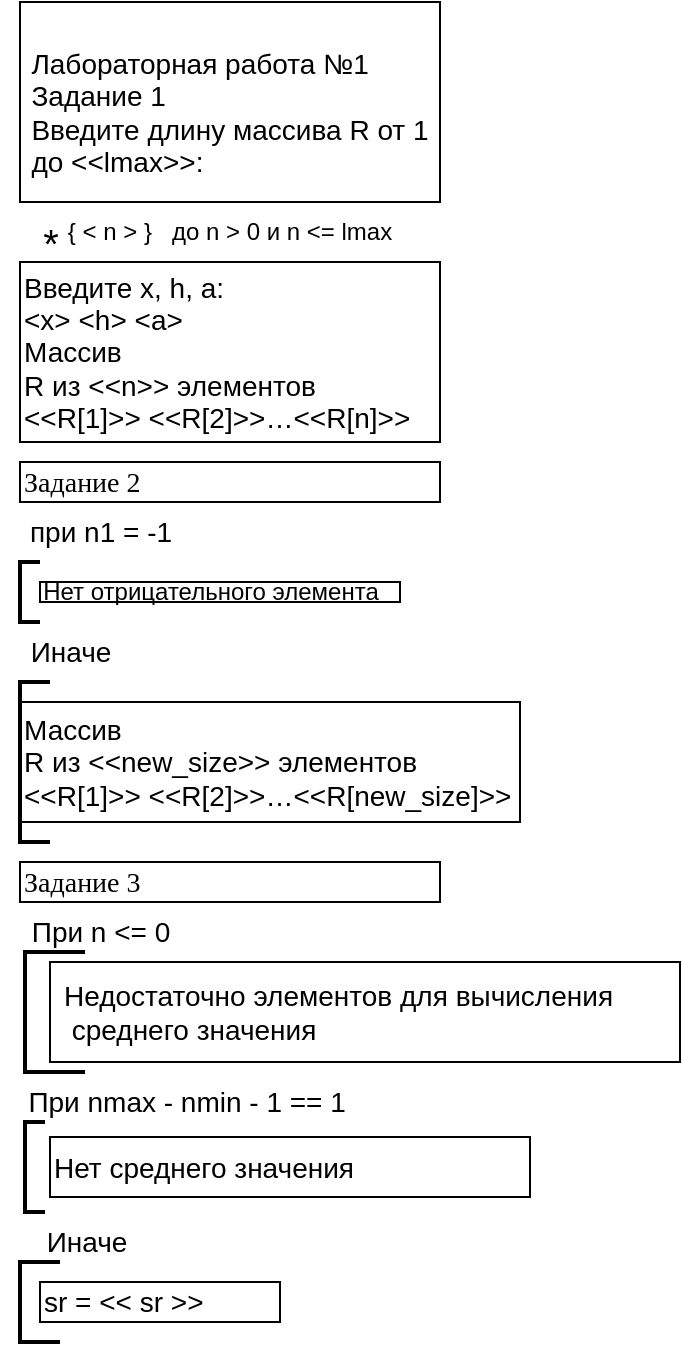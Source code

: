 <mxfile version="24.7.14">
  <diagram name="Страница — 1" id="dUu_zaPNXrHZlKWHduf2">
    <mxGraphModel dx="1050" dy="522" grid="1" gridSize="10" guides="1" tooltips="1" connect="1" arrows="1" fold="1" page="1" pageScale="1" pageWidth="827" pageHeight="1169" math="0" shadow="0">
      <root>
        <mxCell id="0" />
        <mxCell id="1" parent="0" />
        <mxCell id="Vo5U7oYjeB9SJfok_fx1-28" value="" style="rounded=0;whiteSpace=wrap;html=1;" vertex="1" parent="1">
          <mxGeometry x="95" y="500" width="315" height="50" as="geometry" />
        </mxCell>
        <mxCell id="Vo5U7oYjeB9SJfok_fx1-21" value="" style="rounded=0;whiteSpace=wrap;html=1;" vertex="1" parent="1">
          <mxGeometry x="80" y="370" width="250" height="60" as="geometry" />
        </mxCell>
        <mxCell id="Vo5U7oYjeB9SJfok_fx1-18" value="" style="rounded=0;whiteSpace=wrap;html=1;" vertex="1" parent="1">
          <mxGeometry x="90" y="310" width="180" height="10" as="geometry" />
        </mxCell>
        <mxCell id="Vo5U7oYjeB9SJfok_fx1-13" value="" style="rounded=0;whiteSpace=wrap;html=1;" vertex="1" parent="1">
          <mxGeometry x="80" y="150" width="210" height="90" as="geometry" />
        </mxCell>
        <mxCell id="Vo5U7oYjeB9SJfok_fx1-1" value="" style="rounded=0;whiteSpace=wrap;html=1;" vertex="1" parent="1">
          <mxGeometry x="80" y="20" width="210" height="100" as="geometry" />
        </mxCell>
        <mxCell id="Vo5U7oYjeB9SJfok_fx1-2" value="&lt;p style=&quot;line-height: 115%; margin-top: 0pt; margin-bottom: 0pt; text-align: left; direction: ltr; unicode-bidi: embed; word-break: normal; font-size: 14px;&quot;&gt;&lt;font style=&quot;font-size: 14px;&quot;&gt;&lt;span style=&quot;font-family: Arial;&quot;&gt;Лабораторная работа №&lt;/span&gt;&lt;span style=&quot;font-family: Arial;&quot;&gt;1&lt;/span&gt;&lt;/font&gt;&lt;/p&gt;&lt;p style=&quot;line-height: 115%; margin-top: 0pt; margin-bottom: 0pt; text-align: left; direction: ltr; unicode-bidi: embed; word-break: normal; font-size: 14px;&quot;&gt;&lt;span style=&quot;font-family: Arial;&quot;&gt;&lt;font style=&quot;font-size: 14px;&quot;&gt;Задание 1&lt;/font&gt;&lt;/span&gt;&lt;/p&gt;&lt;p style=&quot;line-height: 115%; margin-top: 0pt; margin-bottom: 0pt; text-align: left; direction: ltr; unicode-bidi: embed; word-break: normal; font-size: 14px;&quot;&gt;&lt;font style=&quot;font-size: 14px;&quot;&gt;&lt;span style=&quot;font-family: Arial;&quot;&gt;Введите длину&lt;/span&gt;&lt;span style=&quot;background-color: initial; font-family: Arial;&quot;&gt;&amp;nbsp;массива &lt;/span&gt;&lt;span style=&quot;background-color: initial; font-family: Arial;&quot;&gt;R&lt;/span&gt;&lt;span style=&quot;background-color: initial; font-family: Arial;&quot;&gt; от 1&lt;br&gt;до &amp;lt;&amp;lt;&lt;/span&gt;&lt;span style=&quot;background-color: initial; font-family: Arial;&quot;&gt;lmax&lt;/span&gt;&lt;span style=&quot;background-color: initial; font-family: Arial;&quot;&gt;&amp;gt;&amp;gt;:&lt;/span&gt;&lt;/font&gt;&lt;/p&gt;" style="text;html=1;align=center;verticalAlign=middle;whiteSpace=wrap;rounded=0;" vertex="1" parent="1">
          <mxGeometry x="80" y="20" width="210" height="110" as="geometry" />
        </mxCell>
        <mxCell id="Vo5U7oYjeB9SJfok_fx1-7" value="{ &amp;lt; n &amp;gt; }&amp;nbsp; &amp;nbsp;до n &amp;gt; 0 и n &amp;lt;= lmax" style="text;html=1;align=center;verticalAlign=middle;whiteSpace=wrap;rounded=0;" vertex="1" parent="1">
          <mxGeometry x="100" y="120" width="170" height="30" as="geometry" />
        </mxCell>
        <mxCell id="Vo5U7oYjeB9SJfok_fx1-11" value="&lt;font style=&quot;font-size: 20px;&quot;&gt;*&lt;/font&gt;" style="text;html=1;align=center;verticalAlign=middle;resizable=0;points=[];autosize=1;strokeColor=none;fillColor=none;" vertex="1" parent="1">
          <mxGeometry x="80" y="120" width="30" height="40" as="geometry" />
        </mxCell>
        <mxCell id="Vo5U7oYjeB9SJfok_fx1-12" value="&lt;p style=&quot;line-height: 115%; margin-top: 0pt; margin-bottom: 0pt; direction: ltr; unicode-bidi: embed; word-break: normal; font-size: 14px;&quot;&gt;&lt;font style=&quot;font-size: 14px;&quot;&gt;&lt;span style=&quot;font-family: Arial;&quot;&gt;Введите&lt;/span&gt;&lt;span style=&quot;font-family: Arial;&quot;&gt; x, h, a:&lt;/span&gt;&lt;/font&gt;&lt;/p&gt;&lt;p style=&quot;line-height: 115%; margin-top: 0pt; margin-bottom: 0pt; direction: ltr; unicode-bidi: embed; word-break: normal; font-size: 14px;&quot;&gt;&lt;span style=&quot;font-family: Arial;&quot;&gt;&lt;font style=&quot;font-size: 14px;&quot;&gt;&amp;lt;x&amp;gt; &amp;lt;h&amp;gt; &amp;lt;a&amp;gt;&lt;/font&gt;&lt;/span&gt;&lt;/p&gt;&lt;p style=&quot;line-height: 115%; margin-top: 0pt; margin-bottom: 0pt; direction: ltr; unicode-bidi: embed; word-break: normal; font-size: 14px;&quot;&gt;&lt;font style=&quot;font-size: 14px;&quot;&gt;&lt;span style=&quot;font-family: Arial;&quot;&gt;Массив&lt;br&gt;&lt;/span&gt;&lt;span style=&quot;font-family: Arial;&quot;&gt;R&lt;/span&gt;&lt;span style=&quot;font-family: Arial;&quot;&gt; из &amp;lt;&amp;lt;&lt;/span&gt;&lt;span style=&quot;font-family: Arial;&quot;&gt;n&lt;/span&gt;&lt;span style=&quot;font-family: Arial;&quot;&gt;&amp;gt;&amp;gt; элементов&lt;/span&gt;&lt;/font&gt;&lt;/p&gt;&lt;p style=&quot;line-height: 115%; margin-top: 0pt; margin-bottom: 0pt; direction: ltr; unicode-bidi: embed; word-break: normal; font-size: 14px;&quot;&gt;&lt;font style=&quot;font-size: 14px;&quot;&gt;&lt;span style=&quot;font-family: Arial;&quot;&gt;&amp;lt;&amp;lt;&lt;/span&gt;&lt;span style=&quot;font-family: Arial;&quot;&gt;R&lt;/span&gt;&lt;span style=&quot;font-family: Arial;&quot;&gt;[1]&amp;gt;&amp;gt; &amp;lt;&amp;lt;&lt;/span&gt;&lt;span style=&quot;font-family: Arial;&quot;&gt;R&lt;/span&gt;&lt;span style=&quot;font-family: Arial;&quot;&gt;[2]&amp;gt;&amp;gt;…&amp;lt;&amp;lt;&lt;/span&gt;&lt;span style=&quot;font-family: Arial;&quot;&gt;R&lt;/span&gt;&lt;span style=&quot;font-family: Arial;&quot;&gt;[&lt;/span&gt;&lt;span style=&quot;font-family: Arial;&quot;&gt;n&lt;/span&gt;&lt;span style=&quot;font-family: Arial;&quot;&gt;]&amp;gt;&amp;gt;&lt;/span&gt;&lt;/font&gt;&lt;/p&gt;" style="text;html=1;align=left;verticalAlign=middle;resizable=0;points=[];autosize=1;strokeColor=none;fillColor=none;" vertex="1" parent="1">
          <mxGeometry x="80" y="150" width="220" height="90" as="geometry" />
        </mxCell>
        <mxCell id="Vo5U7oYjeB9SJfok_fx1-14" value="&lt;p style=&quot;line-height: normal; margin-top: 0pt; margin-bottom: 0pt; direction: ltr; unicode-bidi: embed; word-break: normal;&quot;&gt;&lt;span style=&quot;font-family: Calibri;&quot;&gt;&lt;font style=&quot;font-size: 14px;&quot;&gt;Задание 2&lt;/font&gt;&lt;/span&gt;&lt;/p&gt;" style="rounded=0;whiteSpace=wrap;html=1;align=left;" vertex="1" parent="1">
          <mxGeometry x="80" y="250" width="210" height="20" as="geometry" />
        </mxCell>
        <mxCell id="Vo5U7oYjeB9SJfok_fx1-15" value="&lt;font style=&quot;font-size: 14px;&quot;&gt;при n1 = -1&lt;/font&gt;" style="text;html=1;align=center;verticalAlign=middle;resizable=0;points=[];autosize=1;strokeColor=none;fillColor=none;" vertex="1" parent="1">
          <mxGeometry x="75" y="270" width="90" height="30" as="geometry" />
        </mxCell>
        <mxCell id="Vo5U7oYjeB9SJfok_fx1-16" value="" style="strokeWidth=2;html=1;shape=mxgraph.flowchart.annotation_1;align=left;pointerEvents=1;" vertex="1" parent="1">
          <mxGeometry x="80" y="300" width="10" height="30" as="geometry" />
        </mxCell>
        <mxCell id="Vo5U7oYjeB9SJfok_fx1-17" value="Нет отрицательного элемента" style="text;html=1;align=center;verticalAlign=middle;resizable=0;points=[];autosize=1;strokeColor=none;fillColor=none;" vertex="1" parent="1">
          <mxGeometry x="80" y="300" width="190" height="30" as="geometry" />
        </mxCell>
        <mxCell id="Vo5U7oYjeB9SJfok_fx1-19" value="&lt;font style=&quot;font-size: 14px;&quot;&gt;Иначе&lt;/font&gt;" style="text;html=1;align=center;verticalAlign=middle;resizable=0;points=[];autosize=1;strokeColor=none;fillColor=none;" vertex="1" parent="1">
          <mxGeometry x="75" y="330" width="60" height="30" as="geometry" />
        </mxCell>
        <mxCell id="Vo5U7oYjeB9SJfok_fx1-20" value="&lt;p style=&quot;line-height: 115%; margin-top: 0pt; margin-bottom: 0pt; margin-left: 0in; direction: ltr; unicode-bidi: embed; word-break: normal; font-size: 14px;&quot;&gt;&lt;font style=&quot;font-size: 14px;&quot;&gt;&lt;span style=&quot;font-family: Arial;&quot;&gt;Массив&lt;br&gt;&lt;/span&gt;&lt;span style=&quot;font-family: Arial;&quot;&gt;R&lt;/span&gt;&lt;span style=&quot;font-family: Arial;&quot;&gt; из &amp;lt;&amp;lt;new_size&lt;/span&gt;&lt;span style=&quot;font-family: Arial;&quot;&gt;&amp;gt;&amp;gt; элементов&lt;/span&gt;&lt;/font&gt;&lt;/p&gt;&lt;p style=&quot;line-height: 115%; margin-top: 0pt; margin-bottom: 0pt; margin-left: 0in; direction: ltr; unicode-bidi: embed; word-break: normal; font-size: 14px;&quot;&gt;&lt;font style=&quot;font-size: 14px;&quot;&gt;&lt;span style=&quot;font-family: Arial;&quot;&gt;&amp;lt;&amp;lt;&lt;/span&gt;&lt;span style=&quot;font-family: Arial;&quot;&gt;R&lt;/span&gt;&lt;span style=&quot;font-family: Arial;&quot;&gt;[1]&amp;gt;&amp;gt; &amp;lt;&amp;lt;&lt;/span&gt;&lt;span style=&quot;font-family: Arial;&quot;&gt;R&lt;/span&gt;&lt;span style=&quot;font-family: Arial;&quot;&gt;[2]&amp;gt;&amp;gt;…&amp;lt;&amp;lt;&lt;/span&gt;&lt;span style=&quot;font-family: Arial;&quot;&gt;R&lt;/span&gt;&lt;span style=&quot;font-family: Arial;&quot;&gt;[&lt;/span&gt;&lt;span style=&quot;font-family: Arial;&quot;&gt;new_size&lt;/span&gt;&lt;span style=&quot;font-family: Arial;&quot;&gt;]&amp;gt;&amp;gt;&lt;/span&gt;&lt;/font&gt;&lt;/p&gt;" style="strokeWidth=2;html=1;shape=mxgraph.flowchart.annotation_1;align=left;pointerEvents=1;movable=1;resizable=1;rotatable=1;deletable=1;editable=1;locked=0;connectable=1;" vertex="1" parent="1">
          <mxGeometry x="80" y="360" width="15" height="80" as="geometry" />
        </mxCell>
        <mxCell id="Vo5U7oYjeB9SJfok_fx1-22" value="&lt;p style=&quot;line-height: normal; margin-top: 0pt; margin-bottom: 0pt; direction: ltr; unicode-bidi: embed; word-break: normal;&quot;&gt;&lt;span style=&quot;font-family: Calibri;&quot;&gt;&lt;font style=&quot;font-size: 14px;&quot;&gt;Задание 3&lt;/font&gt;&lt;/span&gt;&lt;/p&gt;" style="rounded=0;whiteSpace=wrap;html=1;align=left;" vertex="1" parent="1">
          <mxGeometry x="80" y="450" width="210" height="20" as="geometry" />
        </mxCell>
        <mxCell id="Vo5U7oYjeB9SJfok_fx1-25" value="&lt;font style=&quot;font-size: 14px;&quot;&gt;При n &amp;lt;= 0&lt;/font&gt;" style="text;html=1;align=center;verticalAlign=middle;resizable=0;points=[];autosize=1;strokeColor=none;fillColor=none;" vertex="1" parent="1">
          <mxGeometry x="75" y="470" width="90" height="30" as="geometry" />
        </mxCell>
        <mxCell id="Vo5U7oYjeB9SJfok_fx1-27" value="&lt;span style=&quot;font-size: 14px;&quot;&gt;&lt;font face=&quot;Helvetica&quot;&gt;Недостаточно элементов для вычисления&lt;/font&gt;&lt;/span&gt;&lt;div&gt;&lt;span style=&quot;font-size: 14px;&quot;&gt;&lt;font face=&quot;Helvetica&quot;&gt;&amp;nbsp;среднего значения&lt;/font&gt;&lt;/span&gt;&lt;/div&gt;" style="text;html=1;align=left;verticalAlign=middle;resizable=0;points=[];autosize=1;strokeColor=none;fillColor=none;" vertex="1" parent="1">
          <mxGeometry x="100" y="500" width="300" height="50" as="geometry" />
        </mxCell>
        <mxCell id="Vo5U7oYjeB9SJfok_fx1-30" value="&lt;font style=&quot;font-size: 14px;&quot;&gt;При nmax - nmin - 1 == 1&amp;nbsp;&lt;/font&gt;" style="text;html=1;align=center;verticalAlign=middle;resizable=0;points=[];autosize=1;strokeColor=none;fillColor=none;" vertex="1" parent="1">
          <mxGeometry x="70" y="555" width="190" height="30" as="geometry" />
        </mxCell>
        <mxCell id="Vo5U7oYjeB9SJfok_fx1-31" value="" style="strokeWidth=2;html=1;shape=mxgraph.flowchart.annotation_1;align=left;pointerEvents=1;" vertex="1" parent="1">
          <mxGeometry x="82.5" y="495" width="30" height="60" as="geometry" />
        </mxCell>
        <mxCell id="Vo5U7oYjeB9SJfok_fx1-32" value="&lt;font style=&quot;font-size: 14px;&quot;&gt;Нет среднего значения&lt;/font&gt;" style="whiteSpace=wrap;html=1;align=left;" vertex="1" parent="1">
          <mxGeometry x="95" y="587.5" width="240" height="30" as="geometry" />
        </mxCell>
        <mxCell id="Vo5U7oYjeB9SJfok_fx1-33" value="" style="strokeWidth=2;html=1;shape=mxgraph.flowchart.annotation_1;align=left;pointerEvents=1;" vertex="1" parent="1">
          <mxGeometry x="82.5" y="580" width="10" height="45" as="geometry" />
        </mxCell>
        <mxCell id="Vo5U7oYjeB9SJfok_fx1-34" value="&lt;font style=&quot;font-size: 14px;&quot;&gt;Иначе&lt;/font&gt;" style="text;html=1;align=center;verticalAlign=middle;resizable=0;points=[];autosize=1;strokeColor=none;fillColor=none;" vertex="1" parent="1">
          <mxGeometry x="82.5" y="625" width="60" height="30" as="geometry" />
        </mxCell>
        <mxCell id="Vo5U7oYjeB9SJfok_fx1-35" value="&lt;font style=&quot;font-size: 14px;&quot;&gt;sr = &amp;lt;&amp;lt; sr &amp;gt;&amp;gt;&lt;/font&gt;" style="rounded=0;whiteSpace=wrap;html=1;align=left;" vertex="1" parent="1">
          <mxGeometry x="90" y="660" width="120" height="20" as="geometry" />
        </mxCell>
        <mxCell id="Vo5U7oYjeB9SJfok_fx1-36" value="" style="strokeWidth=2;html=1;shape=mxgraph.flowchart.annotation_1;align=left;pointerEvents=1;" vertex="1" parent="1">
          <mxGeometry x="80" y="650" width="20" height="40" as="geometry" />
        </mxCell>
      </root>
    </mxGraphModel>
  </diagram>
</mxfile>
